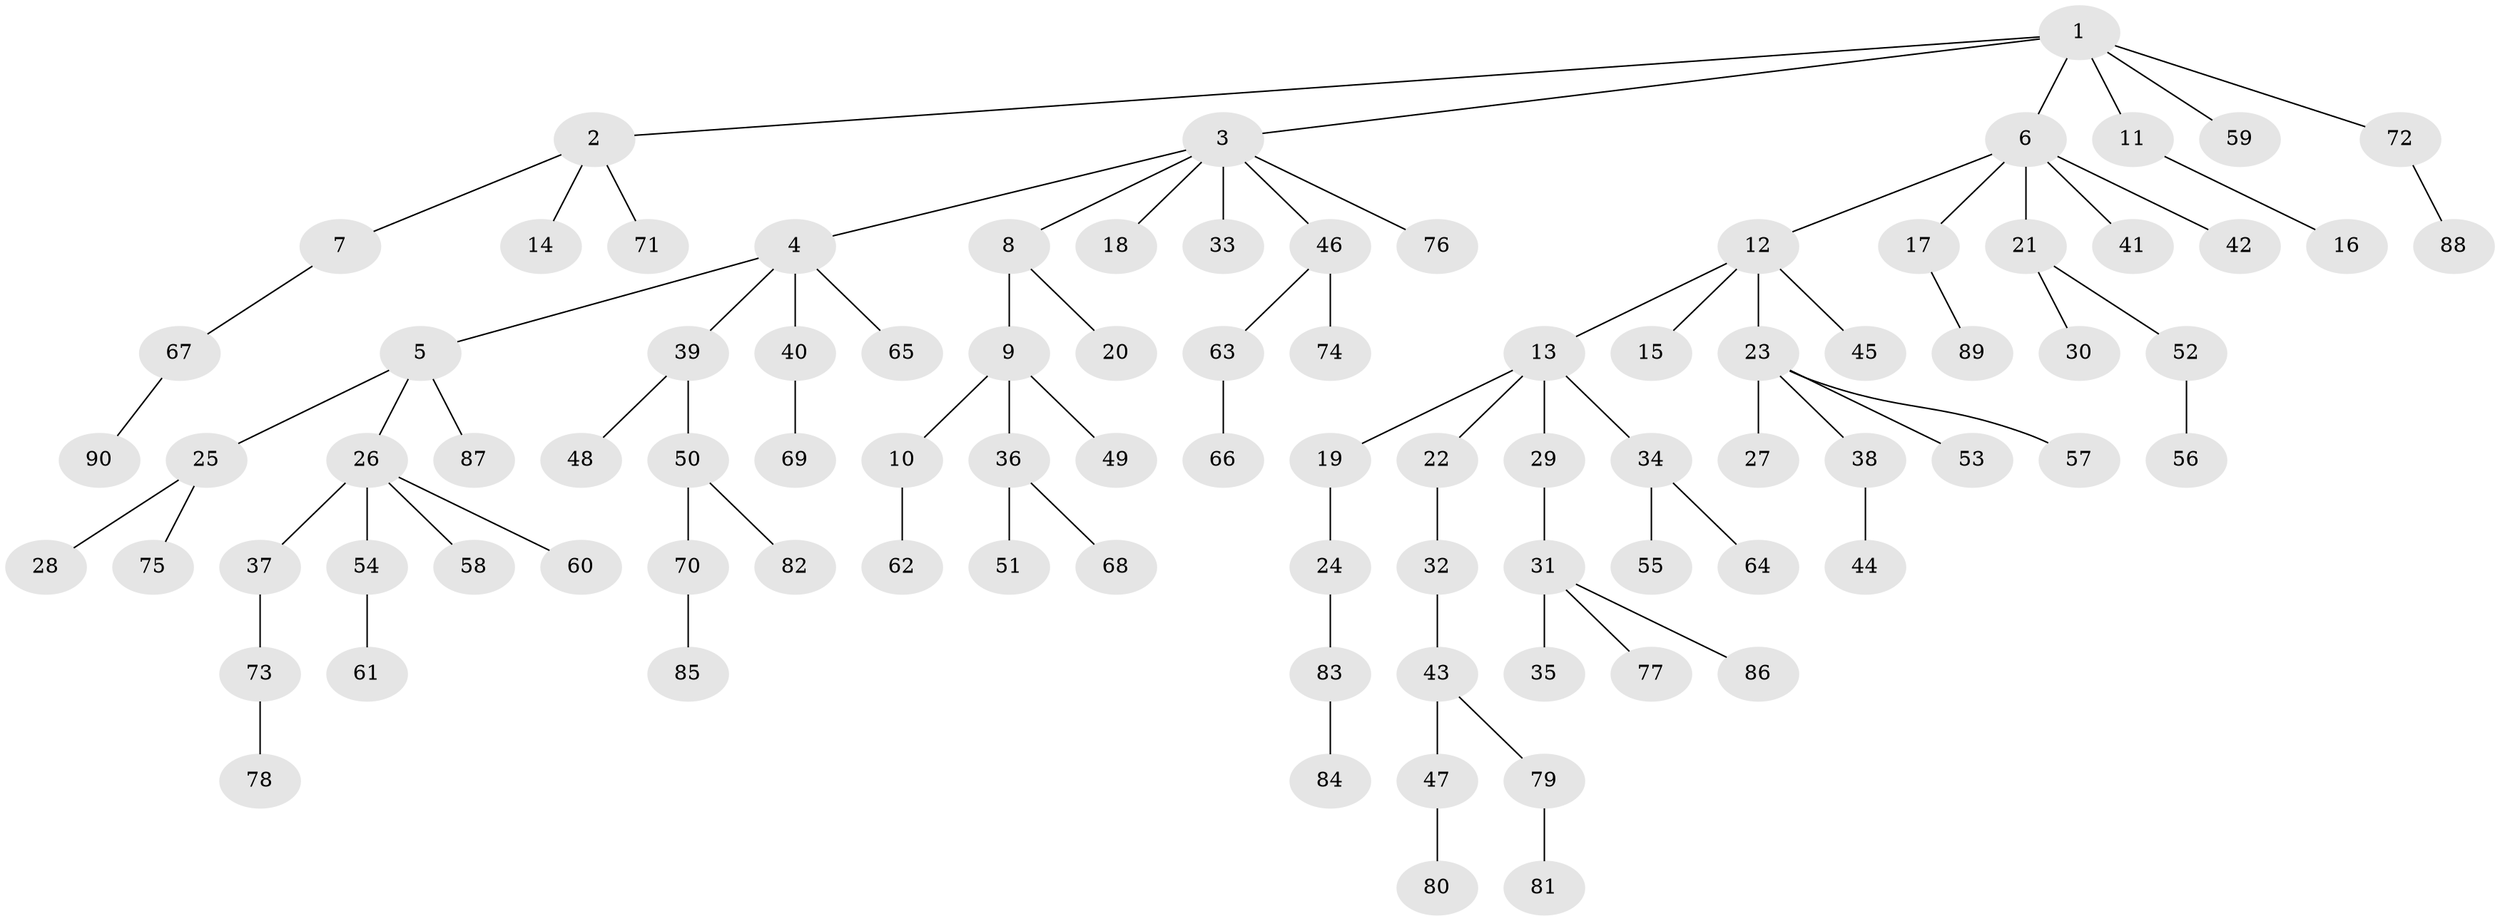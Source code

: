 // Generated by graph-tools (version 1.1) at 2025/15/03/09/25 04:15:42]
// undirected, 90 vertices, 89 edges
graph export_dot {
graph [start="1"]
  node [color=gray90,style=filled];
  1;
  2;
  3;
  4;
  5;
  6;
  7;
  8;
  9;
  10;
  11;
  12;
  13;
  14;
  15;
  16;
  17;
  18;
  19;
  20;
  21;
  22;
  23;
  24;
  25;
  26;
  27;
  28;
  29;
  30;
  31;
  32;
  33;
  34;
  35;
  36;
  37;
  38;
  39;
  40;
  41;
  42;
  43;
  44;
  45;
  46;
  47;
  48;
  49;
  50;
  51;
  52;
  53;
  54;
  55;
  56;
  57;
  58;
  59;
  60;
  61;
  62;
  63;
  64;
  65;
  66;
  67;
  68;
  69;
  70;
  71;
  72;
  73;
  74;
  75;
  76;
  77;
  78;
  79;
  80;
  81;
  82;
  83;
  84;
  85;
  86;
  87;
  88;
  89;
  90;
  1 -- 2;
  1 -- 3;
  1 -- 6;
  1 -- 11;
  1 -- 59;
  1 -- 72;
  2 -- 7;
  2 -- 14;
  2 -- 71;
  3 -- 4;
  3 -- 8;
  3 -- 18;
  3 -- 33;
  3 -- 46;
  3 -- 76;
  4 -- 5;
  4 -- 39;
  4 -- 40;
  4 -- 65;
  5 -- 25;
  5 -- 26;
  5 -- 87;
  6 -- 12;
  6 -- 17;
  6 -- 21;
  6 -- 41;
  6 -- 42;
  7 -- 67;
  8 -- 9;
  8 -- 20;
  9 -- 10;
  9 -- 36;
  9 -- 49;
  10 -- 62;
  11 -- 16;
  12 -- 13;
  12 -- 15;
  12 -- 23;
  12 -- 45;
  13 -- 19;
  13 -- 22;
  13 -- 29;
  13 -- 34;
  17 -- 89;
  19 -- 24;
  21 -- 30;
  21 -- 52;
  22 -- 32;
  23 -- 27;
  23 -- 38;
  23 -- 53;
  23 -- 57;
  24 -- 83;
  25 -- 28;
  25 -- 75;
  26 -- 37;
  26 -- 54;
  26 -- 58;
  26 -- 60;
  29 -- 31;
  31 -- 35;
  31 -- 77;
  31 -- 86;
  32 -- 43;
  34 -- 55;
  34 -- 64;
  36 -- 51;
  36 -- 68;
  37 -- 73;
  38 -- 44;
  39 -- 48;
  39 -- 50;
  40 -- 69;
  43 -- 47;
  43 -- 79;
  46 -- 63;
  46 -- 74;
  47 -- 80;
  50 -- 70;
  50 -- 82;
  52 -- 56;
  54 -- 61;
  63 -- 66;
  67 -- 90;
  70 -- 85;
  72 -- 88;
  73 -- 78;
  79 -- 81;
  83 -- 84;
}
